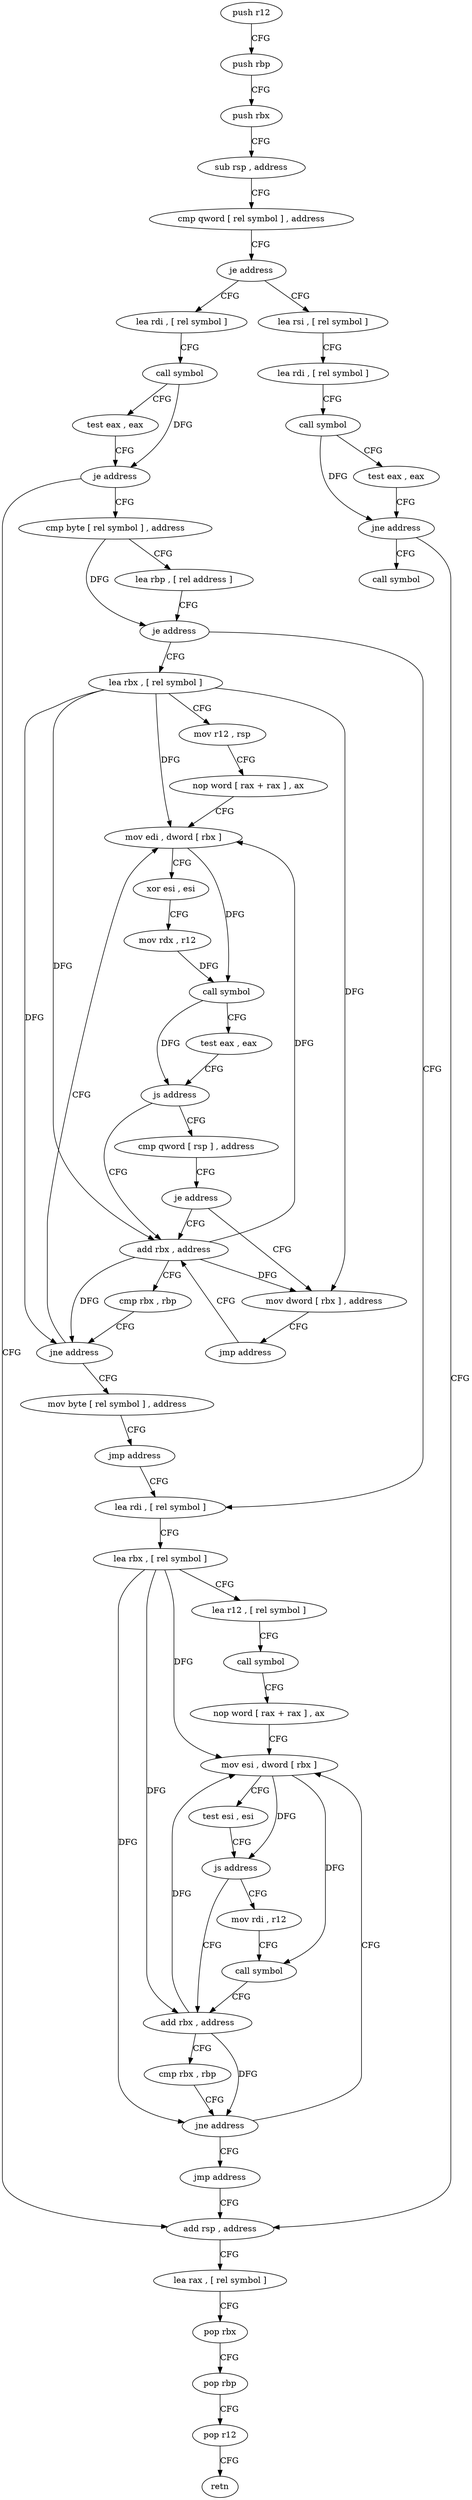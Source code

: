 digraph "func" {
"183376" [label = "push r12" ]
"183378" [label = "push rbp" ]
"183379" [label = "push rbx" ]
"183380" [label = "sub rsp , address" ]
"183387" [label = "cmp qword [ rel symbol ] , address" ]
"183395" [label = "je address" ]
"183448" [label = "lea rdi , [ rel symbol ]" ]
"183397" [label = "lea rsi , [ rel symbol ]" ]
"183455" [label = "call symbol" ]
"183460" [label = "test eax , eax" ]
"183462" [label = "je address" ]
"183424" [label = "add rsp , address" ]
"183464" [label = "cmp byte [ rel symbol ] , address" ]
"183404" [label = "lea rdi , [ rel symbol ]" ]
"183411" [label = "call symbol" ]
"183416" [label = "test eax , eax" ]
"183418" [label = "jne address" ]
"183609" [label = "call symbol" ]
"183431" [label = "lea rax , [ rel symbol ]" ]
"183438" [label = "pop rbx" ]
"183439" [label = "pop rbp" ]
"183440" [label = "pop r12" ]
"183442" [label = "retn" ]
"183471" [label = "lea rbp , [ rel address ]" ]
"183478" [label = "je address" ]
"183544" [label = "lea rbx , [ rel symbol ]" ]
"183480" [label = "lea rdi , [ rel symbol ]" ]
"183551" [label = "mov r12 , rsp" ]
"183554" [label = "nop word [ rax + rax ] , ax" ]
"183560" [label = "mov edi , dword [ rbx ]" ]
"183487" [label = "lea rbx , [ rel symbol ]" ]
"183494" [label = "lea r12 , [ rel symbol ]" ]
"183501" [label = "call symbol" ]
"183506" [label = "nop word [ rax + rax ] , ax" ]
"183512" [label = "mov esi , dword [ rbx ]" ]
"183583" [label = "add rbx , address" ]
"183587" [label = "cmp rbx , rbp" ]
"183590" [label = "jne address" ]
"183592" [label = "mov byte [ rel symbol ] , address" ]
"183576" [label = "cmp qword [ rsp ] , address" ]
"183581" [label = "je address" ]
"183601" [label = "mov dword [ rbx ] , address" ]
"183526" [label = "add rbx , address" ]
"183530" [label = "cmp rbx , rbp" ]
"183533" [label = "jne address" ]
"183535" [label = "jmp address" ]
"183518" [label = "mov rdi , r12" ]
"183521" [label = "call symbol" ]
"183562" [label = "xor esi , esi" ]
"183564" [label = "mov rdx , r12" ]
"183567" [label = "call symbol" ]
"183572" [label = "test eax , eax" ]
"183574" [label = "js address" ]
"183599" [label = "jmp address" ]
"183607" [label = "jmp address" ]
"183514" [label = "test esi , esi" ]
"183516" [label = "js address" ]
"183376" -> "183378" [ label = "CFG" ]
"183378" -> "183379" [ label = "CFG" ]
"183379" -> "183380" [ label = "CFG" ]
"183380" -> "183387" [ label = "CFG" ]
"183387" -> "183395" [ label = "CFG" ]
"183395" -> "183448" [ label = "CFG" ]
"183395" -> "183397" [ label = "CFG" ]
"183448" -> "183455" [ label = "CFG" ]
"183397" -> "183404" [ label = "CFG" ]
"183455" -> "183460" [ label = "CFG" ]
"183455" -> "183462" [ label = "DFG" ]
"183460" -> "183462" [ label = "CFG" ]
"183462" -> "183424" [ label = "CFG" ]
"183462" -> "183464" [ label = "CFG" ]
"183424" -> "183431" [ label = "CFG" ]
"183464" -> "183471" [ label = "CFG" ]
"183464" -> "183478" [ label = "DFG" ]
"183404" -> "183411" [ label = "CFG" ]
"183411" -> "183416" [ label = "CFG" ]
"183411" -> "183418" [ label = "DFG" ]
"183416" -> "183418" [ label = "CFG" ]
"183418" -> "183609" [ label = "CFG" ]
"183418" -> "183424" [ label = "CFG" ]
"183431" -> "183438" [ label = "CFG" ]
"183438" -> "183439" [ label = "CFG" ]
"183439" -> "183440" [ label = "CFG" ]
"183440" -> "183442" [ label = "CFG" ]
"183471" -> "183478" [ label = "CFG" ]
"183478" -> "183544" [ label = "CFG" ]
"183478" -> "183480" [ label = "CFG" ]
"183544" -> "183551" [ label = "CFG" ]
"183544" -> "183560" [ label = "DFG" ]
"183544" -> "183583" [ label = "DFG" ]
"183544" -> "183590" [ label = "DFG" ]
"183544" -> "183601" [ label = "DFG" ]
"183480" -> "183487" [ label = "CFG" ]
"183551" -> "183554" [ label = "CFG" ]
"183554" -> "183560" [ label = "CFG" ]
"183560" -> "183562" [ label = "CFG" ]
"183560" -> "183567" [ label = "DFG" ]
"183487" -> "183494" [ label = "CFG" ]
"183487" -> "183512" [ label = "DFG" ]
"183487" -> "183526" [ label = "DFG" ]
"183487" -> "183533" [ label = "DFG" ]
"183494" -> "183501" [ label = "CFG" ]
"183501" -> "183506" [ label = "CFG" ]
"183506" -> "183512" [ label = "CFG" ]
"183512" -> "183514" [ label = "CFG" ]
"183512" -> "183516" [ label = "DFG" ]
"183512" -> "183521" [ label = "DFG" ]
"183583" -> "183587" [ label = "CFG" ]
"183583" -> "183560" [ label = "DFG" ]
"183583" -> "183590" [ label = "DFG" ]
"183583" -> "183601" [ label = "DFG" ]
"183587" -> "183590" [ label = "CFG" ]
"183590" -> "183560" [ label = "CFG" ]
"183590" -> "183592" [ label = "CFG" ]
"183592" -> "183599" [ label = "CFG" ]
"183576" -> "183581" [ label = "CFG" ]
"183581" -> "183601" [ label = "CFG" ]
"183581" -> "183583" [ label = "CFG" ]
"183601" -> "183607" [ label = "CFG" ]
"183526" -> "183530" [ label = "CFG" ]
"183526" -> "183512" [ label = "DFG" ]
"183526" -> "183533" [ label = "DFG" ]
"183530" -> "183533" [ label = "CFG" ]
"183533" -> "183512" [ label = "CFG" ]
"183533" -> "183535" [ label = "CFG" ]
"183535" -> "183424" [ label = "CFG" ]
"183518" -> "183521" [ label = "CFG" ]
"183521" -> "183526" [ label = "CFG" ]
"183562" -> "183564" [ label = "CFG" ]
"183564" -> "183567" [ label = "DFG" ]
"183567" -> "183572" [ label = "CFG" ]
"183567" -> "183574" [ label = "DFG" ]
"183572" -> "183574" [ label = "CFG" ]
"183574" -> "183583" [ label = "CFG" ]
"183574" -> "183576" [ label = "CFG" ]
"183599" -> "183480" [ label = "CFG" ]
"183607" -> "183583" [ label = "CFG" ]
"183514" -> "183516" [ label = "CFG" ]
"183516" -> "183526" [ label = "CFG" ]
"183516" -> "183518" [ label = "CFG" ]
}
